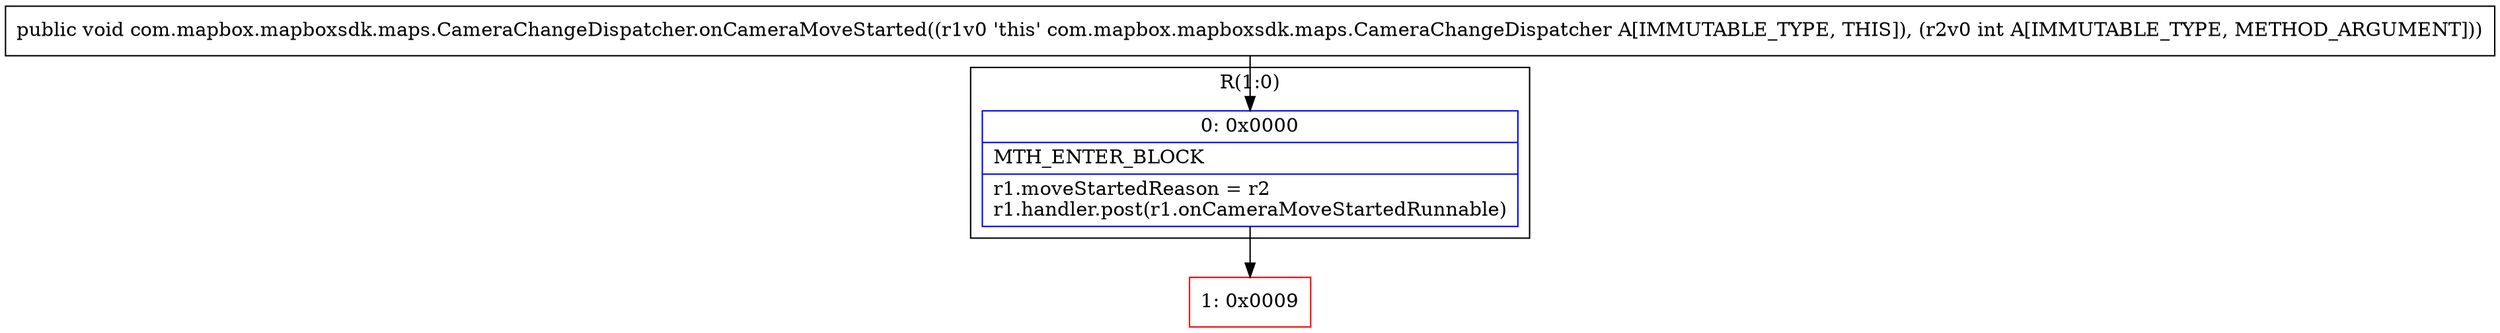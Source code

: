 digraph "CFG forcom.mapbox.mapboxsdk.maps.CameraChangeDispatcher.onCameraMoveStarted(I)V" {
subgraph cluster_Region_1555083093 {
label = "R(1:0)";
node [shape=record,color=blue];
Node_0 [shape=record,label="{0\:\ 0x0000|MTH_ENTER_BLOCK\l|r1.moveStartedReason = r2\lr1.handler.post(r1.onCameraMoveStartedRunnable)\l}"];
}
Node_1 [shape=record,color=red,label="{1\:\ 0x0009}"];
MethodNode[shape=record,label="{public void com.mapbox.mapboxsdk.maps.CameraChangeDispatcher.onCameraMoveStarted((r1v0 'this' com.mapbox.mapboxsdk.maps.CameraChangeDispatcher A[IMMUTABLE_TYPE, THIS]), (r2v0 int A[IMMUTABLE_TYPE, METHOD_ARGUMENT])) }"];
MethodNode -> Node_0;
Node_0 -> Node_1;
}

